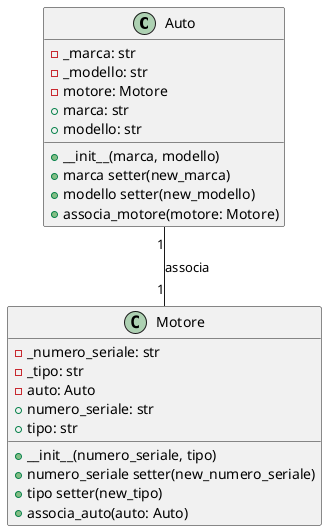 @startuml es 12

class Auto {
    - _marca: str
    - _modello: str
    - motore: Motore
    + __init__(marca, modello)
    + marca: str
    + modello: str
    + marca setter(new_marca)
    + modello setter(new_modello)
    + associa_motore(motore: Motore)
}

class Motore {
    - _numero_seriale: str
    - _tipo: str
    - auto: Auto
    + __init__(numero_seriale, tipo)
    + numero_seriale: str
    + tipo: str
    + numero_seriale setter(new_numero_seriale)
    + tipo setter(new_tipo)
    + associa_auto(auto: Auto)
}

Auto "1" -- "1" Motore : associa

@enduml
